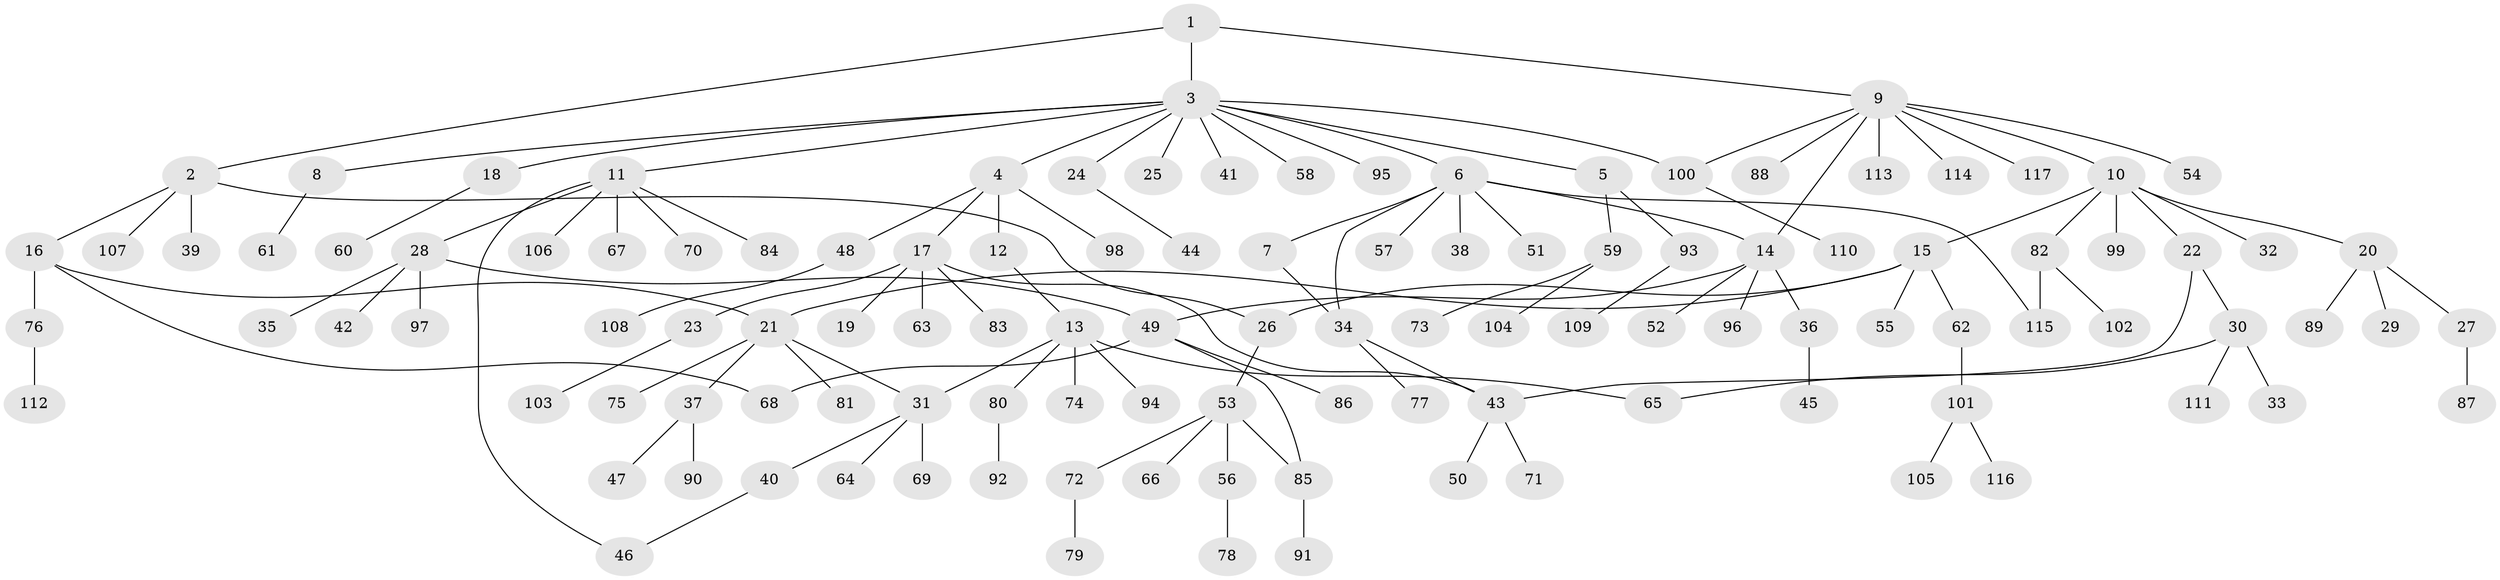 // Generated by graph-tools (version 1.1) at 2025/35/03/09/25 02:35:42]
// undirected, 117 vertices, 130 edges
graph export_dot {
graph [start="1"]
  node [color=gray90,style=filled];
  1;
  2;
  3;
  4;
  5;
  6;
  7;
  8;
  9;
  10;
  11;
  12;
  13;
  14;
  15;
  16;
  17;
  18;
  19;
  20;
  21;
  22;
  23;
  24;
  25;
  26;
  27;
  28;
  29;
  30;
  31;
  32;
  33;
  34;
  35;
  36;
  37;
  38;
  39;
  40;
  41;
  42;
  43;
  44;
  45;
  46;
  47;
  48;
  49;
  50;
  51;
  52;
  53;
  54;
  55;
  56;
  57;
  58;
  59;
  60;
  61;
  62;
  63;
  64;
  65;
  66;
  67;
  68;
  69;
  70;
  71;
  72;
  73;
  74;
  75;
  76;
  77;
  78;
  79;
  80;
  81;
  82;
  83;
  84;
  85;
  86;
  87;
  88;
  89;
  90;
  91;
  92;
  93;
  94;
  95;
  96;
  97;
  98;
  99;
  100;
  101;
  102;
  103;
  104;
  105;
  106;
  107;
  108;
  109;
  110;
  111;
  112;
  113;
  114;
  115;
  116;
  117;
  1 -- 2;
  1 -- 3;
  1 -- 9;
  2 -- 16;
  2 -- 26;
  2 -- 39;
  2 -- 107;
  3 -- 4;
  3 -- 5;
  3 -- 6;
  3 -- 8;
  3 -- 11;
  3 -- 18;
  3 -- 24;
  3 -- 25;
  3 -- 41;
  3 -- 58;
  3 -- 95;
  3 -- 100;
  4 -- 12;
  4 -- 17;
  4 -- 48;
  4 -- 98;
  5 -- 59;
  5 -- 93;
  6 -- 7;
  6 -- 14;
  6 -- 34;
  6 -- 38;
  6 -- 51;
  6 -- 57;
  6 -- 115;
  7 -- 34;
  8 -- 61;
  9 -- 10;
  9 -- 14;
  9 -- 54;
  9 -- 88;
  9 -- 100;
  9 -- 113;
  9 -- 114;
  9 -- 117;
  10 -- 15;
  10 -- 20;
  10 -- 22;
  10 -- 32;
  10 -- 82;
  10 -- 99;
  11 -- 28;
  11 -- 46;
  11 -- 67;
  11 -- 70;
  11 -- 84;
  11 -- 106;
  12 -- 13;
  13 -- 31;
  13 -- 65;
  13 -- 74;
  13 -- 80;
  13 -- 94;
  14 -- 36;
  14 -- 49;
  14 -- 52;
  14 -- 96;
  15 -- 21;
  15 -- 26;
  15 -- 55;
  15 -- 62;
  16 -- 21;
  16 -- 68;
  16 -- 76;
  17 -- 19;
  17 -- 23;
  17 -- 43;
  17 -- 63;
  17 -- 83;
  18 -- 60;
  20 -- 27;
  20 -- 29;
  20 -- 89;
  21 -- 31;
  21 -- 37;
  21 -- 75;
  21 -- 81;
  22 -- 30;
  22 -- 43;
  23 -- 103;
  24 -- 44;
  26 -- 53;
  27 -- 87;
  28 -- 35;
  28 -- 42;
  28 -- 49;
  28 -- 97;
  30 -- 33;
  30 -- 65;
  30 -- 111;
  31 -- 40;
  31 -- 64;
  31 -- 69;
  34 -- 43;
  34 -- 77;
  36 -- 45;
  37 -- 47;
  37 -- 90;
  40 -- 46;
  43 -- 50;
  43 -- 71;
  48 -- 108;
  49 -- 68;
  49 -- 85;
  49 -- 86;
  53 -- 56;
  53 -- 66;
  53 -- 72;
  53 -- 85;
  56 -- 78;
  59 -- 73;
  59 -- 104;
  62 -- 101;
  72 -- 79;
  76 -- 112;
  80 -- 92;
  82 -- 102;
  82 -- 115;
  85 -- 91;
  93 -- 109;
  100 -- 110;
  101 -- 105;
  101 -- 116;
}
